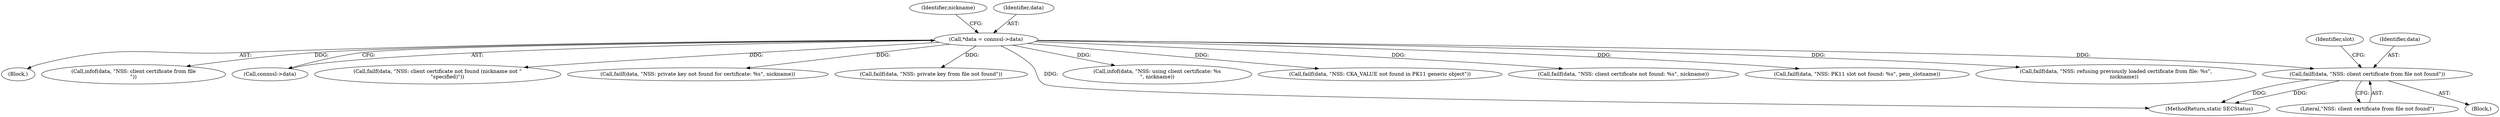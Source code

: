 digraph "0_curl_curl-7_50_2~32@pointer" {
"1000198" [label="(Call,failf(data, \"NSS: client certificate from file not found\"))"];
"1000117" [label="(Call,*data = connssl->data)"];
"1000157" [label="(Call,failf(data, \"NSS: PK11 slot not found: %s\", pem_slotname))"];
"1000295" [label="(Call,failf(data, \"NSS: refusing previously loaded certificate from file: %s\",\n          nickname))"];
"1000109" [label="(Block,)"];
"1000124" [label="(Identifier,nickname)"];
"1000117" [label="(Call,*data = connssl->data)"];
"1000225" [label="(Call,infof(data, \"NSS: client certificate from file\n\"))"];
"1000119" [label="(Call,connssl->data)"];
"1000198" [label="(Call,failf(data, \"NSS: client certificate from file not found\"))"];
"1000262" [label="(Call,failf(data, \"NSS: client certificate not found (nickname not \"\n            \"specified)\"))"];
"1000307" [label="(Call,failf(data, \"NSS: private key not found for certificate: %s\", nickname))"];
"1000202" [label="(Identifier,slot)"];
"1000218" [label="(Call,failf(data, \"NSS: private key from file not found\"))"];
"1000323" [label="(MethodReturn,static SECStatus)"];
"1000118" [label="(Identifier,data)"];
"1000313" [label="(Call,infof(data, \"NSS: using client certificate: %s\n\", nickname))"];
"1000199" [label="(Identifier,data)"];
"1000175" [label="(Call,failf(data, \"NSS: CKA_VALUE not found in PK11 generic object\"))"];
"1000200" [label="(Literal,\"NSS: client certificate from file not found\")"];
"1000266" [label="(Call,failf(data, \"NSS: client certificate not found: %s\", nickname))"];
"1000197" [label="(Block,)"];
"1000198" -> "1000197"  [label="AST: "];
"1000198" -> "1000200"  [label="CFG: "];
"1000199" -> "1000198"  [label="AST: "];
"1000200" -> "1000198"  [label="AST: "];
"1000202" -> "1000198"  [label="CFG: "];
"1000198" -> "1000323"  [label="DDG: "];
"1000198" -> "1000323"  [label="DDG: "];
"1000117" -> "1000198"  [label="DDG: "];
"1000117" -> "1000109"  [label="AST: "];
"1000117" -> "1000119"  [label="CFG: "];
"1000118" -> "1000117"  [label="AST: "];
"1000119" -> "1000117"  [label="AST: "];
"1000124" -> "1000117"  [label="CFG: "];
"1000117" -> "1000323"  [label="DDG: "];
"1000117" -> "1000157"  [label="DDG: "];
"1000117" -> "1000175"  [label="DDG: "];
"1000117" -> "1000218"  [label="DDG: "];
"1000117" -> "1000225"  [label="DDG: "];
"1000117" -> "1000262"  [label="DDG: "];
"1000117" -> "1000266"  [label="DDG: "];
"1000117" -> "1000295"  [label="DDG: "];
"1000117" -> "1000307"  [label="DDG: "];
"1000117" -> "1000313"  [label="DDG: "];
}
